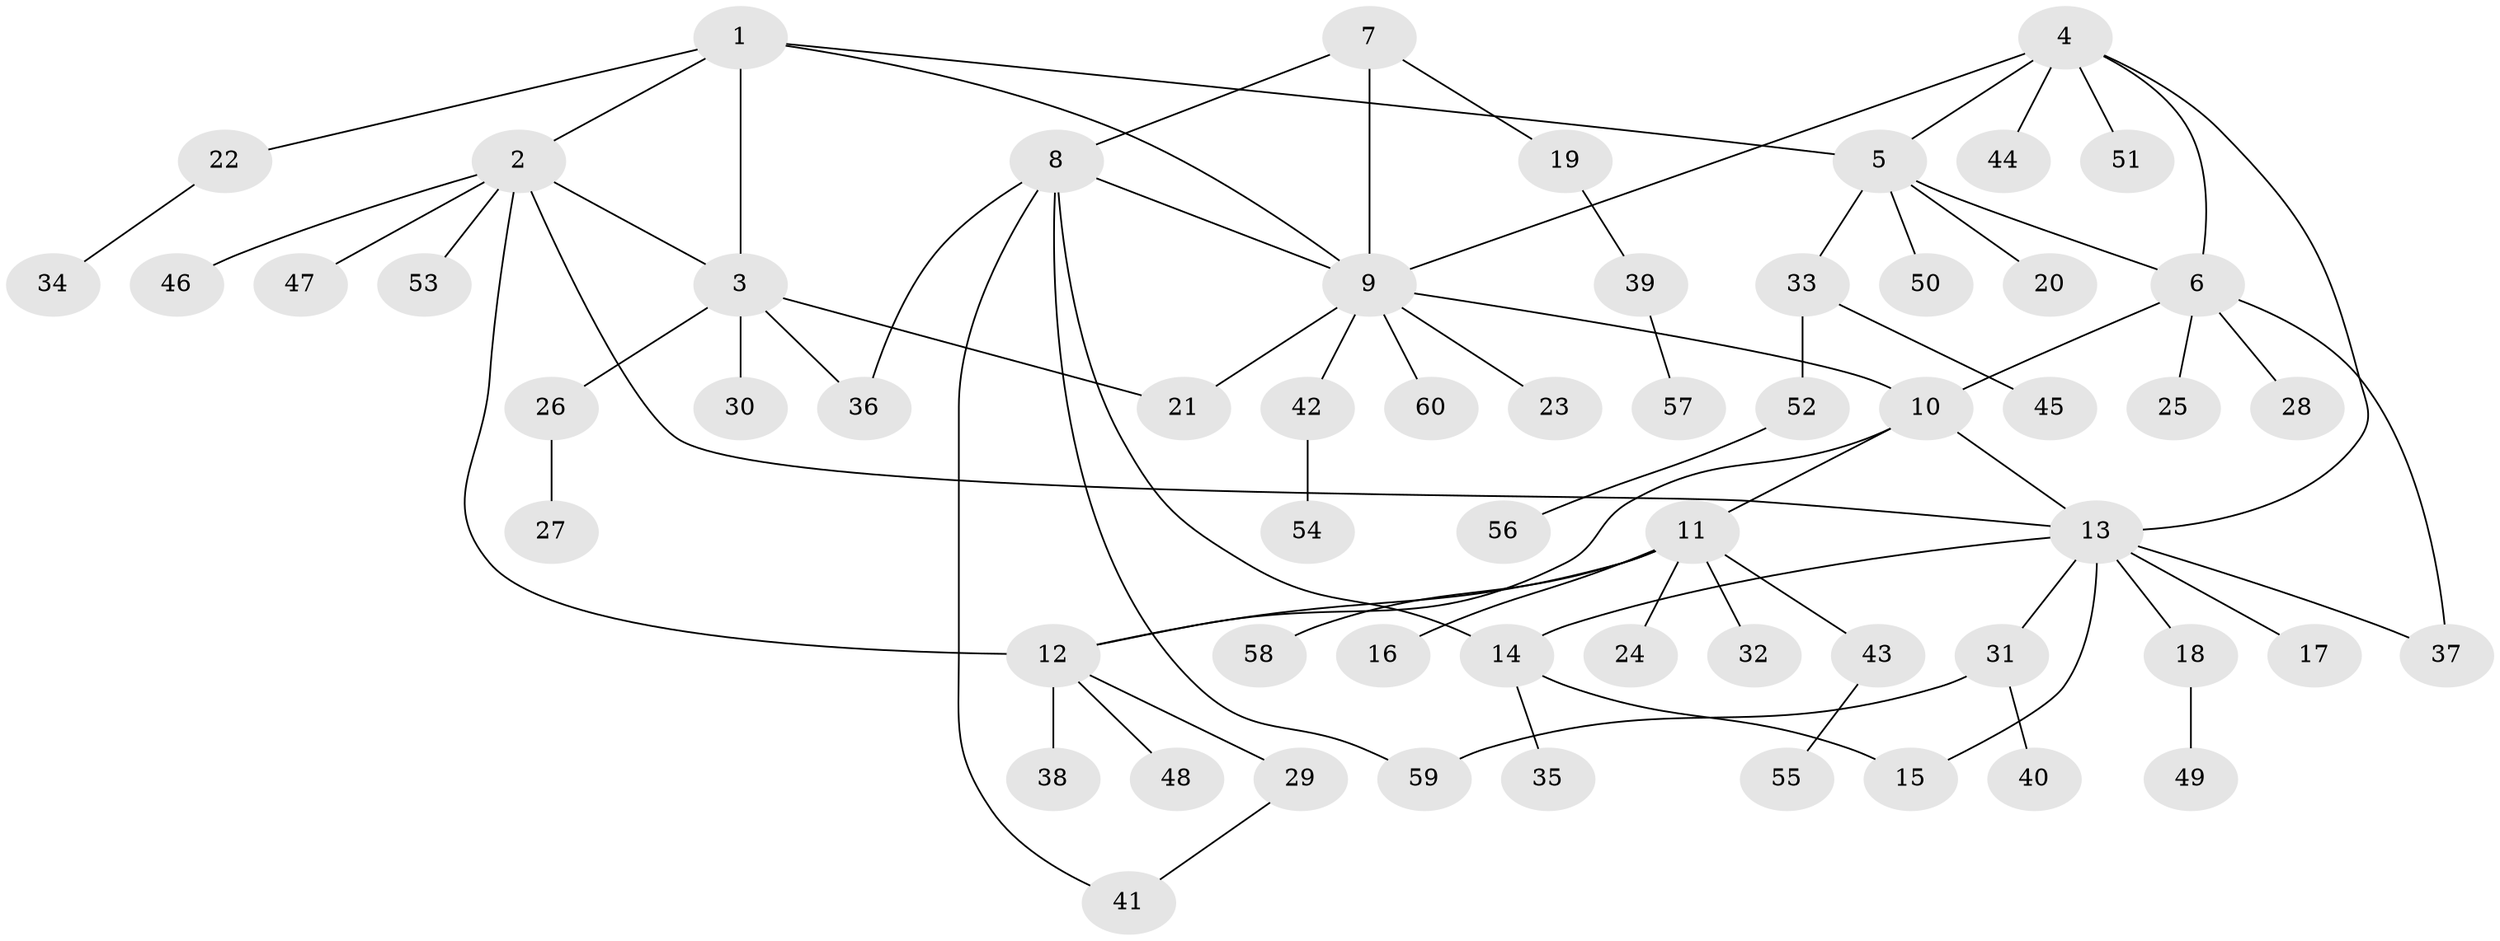 // coarse degree distribution, {5: 0.06666666666666667, 6: 0.06666666666666667, 12: 0.022222222222222223, 7: 0.022222222222222223, 9: 0.022222222222222223, 8: 0.022222222222222223, 3: 0.044444444444444446, 2: 0.13333333333333333, 1: 0.6}
// Generated by graph-tools (version 1.1) at 2025/52/02/27/25 19:52:22]
// undirected, 60 vertices, 75 edges
graph export_dot {
graph [start="1"]
  node [color=gray90,style=filled];
  1;
  2;
  3;
  4;
  5;
  6;
  7;
  8;
  9;
  10;
  11;
  12;
  13;
  14;
  15;
  16;
  17;
  18;
  19;
  20;
  21;
  22;
  23;
  24;
  25;
  26;
  27;
  28;
  29;
  30;
  31;
  32;
  33;
  34;
  35;
  36;
  37;
  38;
  39;
  40;
  41;
  42;
  43;
  44;
  45;
  46;
  47;
  48;
  49;
  50;
  51;
  52;
  53;
  54;
  55;
  56;
  57;
  58;
  59;
  60;
  1 -- 2;
  1 -- 3;
  1 -- 5;
  1 -- 9;
  1 -- 22;
  2 -- 3;
  2 -- 12;
  2 -- 13;
  2 -- 46;
  2 -- 47;
  2 -- 53;
  3 -- 21;
  3 -- 26;
  3 -- 30;
  3 -- 36;
  4 -- 5;
  4 -- 6;
  4 -- 9;
  4 -- 13;
  4 -- 44;
  4 -- 51;
  5 -- 6;
  5 -- 20;
  5 -- 33;
  5 -- 50;
  6 -- 10;
  6 -- 25;
  6 -- 28;
  6 -- 37;
  7 -- 8;
  7 -- 9;
  7 -- 19;
  8 -- 9;
  8 -- 14;
  8 -- 36;
  8 -- 41;
  8 -- 59;
  9 -- 10;
  9 -- 21;
  9 -- 23;
  9 -- 42;
  9 -- 60;
  10 -- 11;
  10 -- 12;
  10 -- 13;
  11 -- 12;
  11 -- 16;
  11 -- 24;
  11 -- 32;
  11 -- 43;
  11 -- 58;
  12 -- 29;
  12 -- 38;
  12 -- 48;
  13 -- 14;
  13 -- 15;
  13 -- 17;
  13 -- 18;
  13 -- 31;
  13 -- 37;
  14 -- 15;
  14 -- 35;
  18 -- 49;
  19 -- 39;
  22 -- 34;
  26 -- 27;
  29 -- 41;
  31 -- 40;
  31 -- 59;
  33 -- 45;
  33 -- 52;
  39 -- 57;
  42 -- 54;
  43 -- 55;
  52 -- 56;
}

